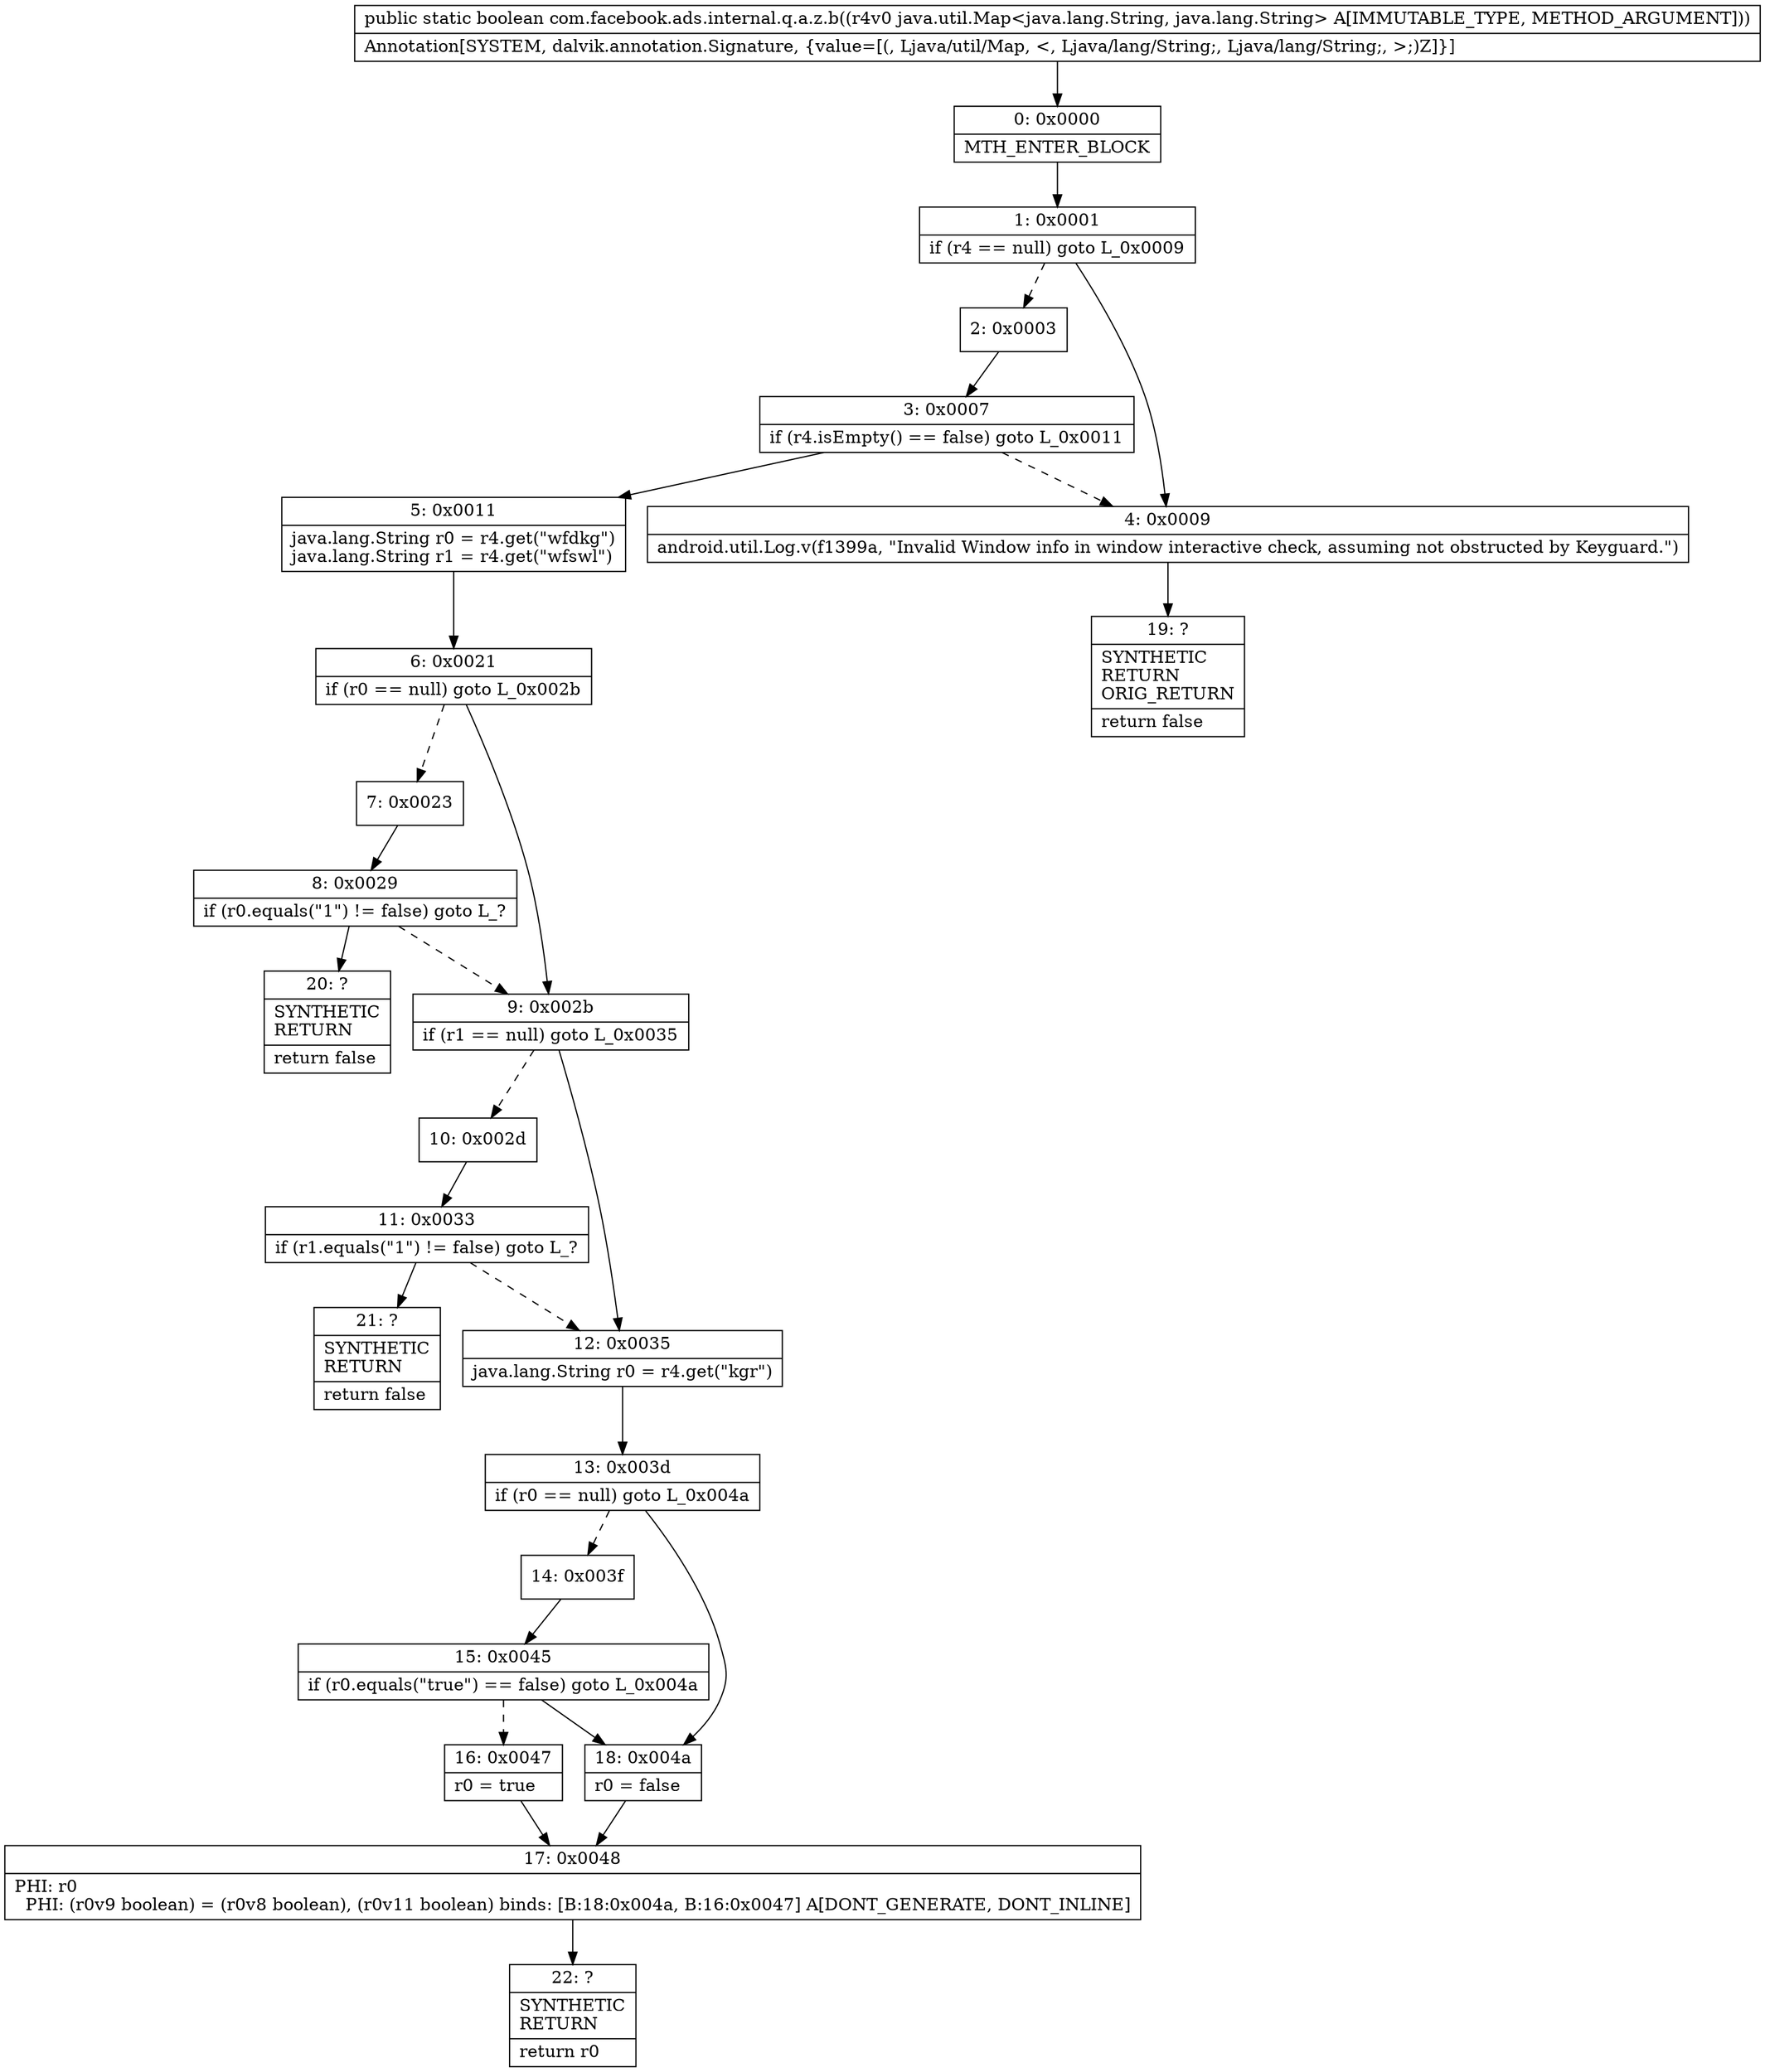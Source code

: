 digraph "CFG forcom.facebook.ads.internal.q.a.z.b(Ljava\/util\/Map;)Z" {
Node_0 [shape=record,label="{0\:\ 0x0000|MTH_ENTER_BLOCK\l}"];
Node_1 [shape=record,label="{1\:\ 0x0001|if (r4 == null) goto L_0x0009\l}"];
Node_2 [shape=record,label="{2\:\ 0x0003}"];
Node_3 [shape=record,label="{3\:\ 0x0007|if (r4.isEmpty() == false) goto L_0x0011\l}"];
Node_4 [shape=record,label="{4\:\ 0x0009|android.util.Log.v(f1399a, \"Invalid Window info in window interactive check, assuming not obstructed by Keyguard.\")\l}"];
Node_5 [shape=record,label="{5\:\ 0x0011|java.lang.String r0 = r4.get(\"wfdkg\")\ljava.lang.String r1 = r4.get(\"wfswl\")\l}"];
Node_6 [shape=record,label="{6\:\ 0x0021|if (r0 == null) goto L_0x002b\l}"];
Node_7 [shape=record,label="{7\:\ 0x0023}"];
Node_8 [shape=record,label="{8\:\ 0x0029|if (r0.equals(\"1\") != false) goto L_?\l}"];
Node_9 [shape=record,label="{9\:\ 0x002b|if (r1 == null) goto L_0x0035\l}"];
Node_10 [shape=record,label="{10\:\ 0x002d}"];
Node_11 [shape=record,label="{11\:\ 0x0033|if (r1.equals(\"1\") != false) goto L_?\l}"];
Node_12 [shape=record,label="{12\:\ 0x0035|java.lang.String r0 = r4.get(\"kgr\")\l}"];
Node_13 [shape=record,label="{13\:\ 0x003d|if (r0 == null) goto L_0x004a\l}"];
Node_14 [shape=record,label="{14\:\ 0x003f}"];
Node_15 [shape=record,label="{15\:\ 0x0045|if (r0.equals(\"true\") == false) goto L_0x004a\l}"];
Node_16 [shape=record,label="{16\:\ 0x0047|r0 = true\l}"];
Node_17 [shape=record,label="{17\:\ 0x0048|PHI: r0 \l  PHI: (r0v9 boolean) = (r0v8 boolean), (r0v11 boolean) binds: [B:18:0x004a, B:16:0x0047] A[DONT_GENERATE, DONT_INLINE]\l}"];
Node_18 [shape=record,label="{18\:\ 0x004a|r0 = false\l}"];
Node_19 [shape=record,label="{19\:\ ?|SYNTHETIC\lRETURN\lORIG_RETURN\l|return false\l}"];
Node_20 [shape=record,label="{20\:\ ?|SYNTHETIC\lRETURN\l|return false\l}"];
Node_21 [shape=record,label="{21\:\ ?|SYNTHETIC\lRETURN\l|return false\l}"];
Node_22 [shape=record,label="{22\:\ ?|SYNTHETIC\lRETURN\l|return r0\l}"];
MethodNode[shape=record,label="{public static boolean com.facebook.ads.internal.q.a.z.b((r4v0 java.util.Map\<java.lang.String, java.lang.String\> A[IMMUTABLE_TYPE, METHOD_ARGUMENT]))  | Annotation[SYSTEM, dalvik.annotation.Signature, \{value=[(, Ljava\/util\/Map, \<, Ljava\/lang\/String;, Ljava\/lang\/String;, \>;)Z]\}]\l}"];
MethodNode -> Node_0;
Node_0 -> Node_1;
Node_1 -> Node_2[style=dashed];
Node_1 -> Node_4;
Node_2 -> Node_3;
Node_3 -> Node_4[style=dashed];
Node_3 -> Node_5;
Node_4 -> Node_19;
Node_5 -> Node_6;
Node_6 -> Node_7[style=dashed];
Node_6 -> Node_9;
Node_7 -> Node_8;
Node_8 -> Node_9[style=dashed];
Node_8 -> Node_20;
Node_9 -> Node_10[style=dashed];
Node_9 -> Node_12;
Node_10 -> Node_11;
Node_11 -> Node_12[style=dashed];
Node_11 -> Node_21;
Node_12 -> Node_13;
Node_13 -> Node_14[style=dashed];
Node_13 -> Node_18;
Node_14 -> Node_15;
Node_15 -> Node_16[style=dashed];
Node_15 -> Node_18;
Node_16 -> Node_17;
Node_17 -> Node_22;
Node_18 -> Node_17;
}

